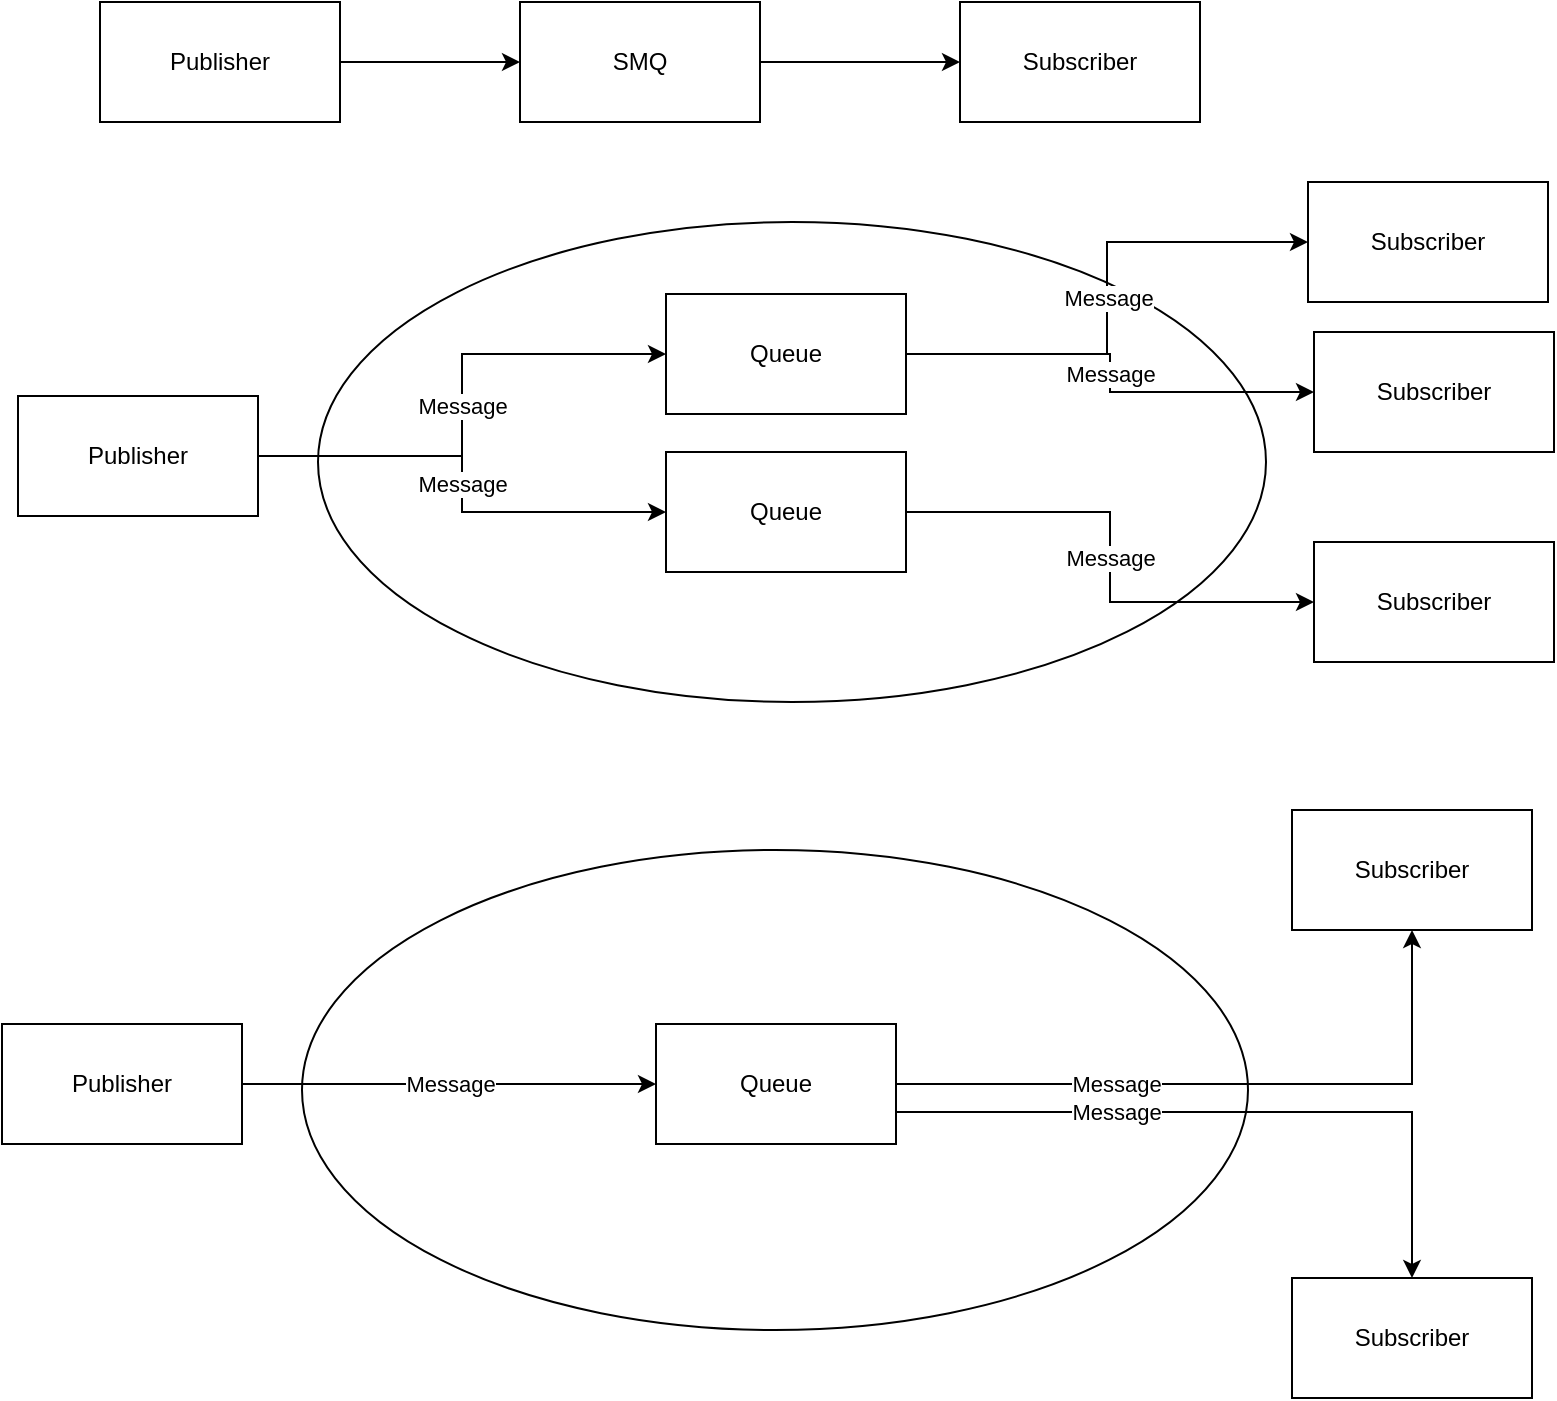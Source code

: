 <mxfile version="15.8.6" type="device" pages="3"><diagram id="CLcxoo_yzAUkmaJS9p16" name="Page-1"><mxGraphModel dx="1038" dy="600" grid="0" gridSize="10" guides="1" tooltips="1" connect="1" arrows="1" fold="1" page="1" pageScale="1" pageWidth="850" pageHeight="1100" math="0" shadow="0"><root><mxCell id="0"/><mxCell id="1" parent="0"/><mxCell id="dfvfJxSgrovaf8TtOWxT-4" style="edgeStyle=orthogonalEdgeStyle;rounded=0;orthogonalLoop=1;jettySize=auto;html=1;entryX=0;entryY=0.5;entryDx=0;entryDy=0;" parent="1" source="dfvfJxSgrovaf8TtOWxT-1" target="dfvfJxSgrovaf8TtOWxT-2" edge="1"><mxGeometry relative="1" as="geometry"/></mxCell><mxCell id="dfvfJxSgrovaf8TtOWxT-1" value="Publisher" style="rounded=0;whiteSpace=wrap;html=1;" parent="1" vertex="1"><mxGeometry x="80" y="200" width="120" height="60" as="geometry"/></mxCell><mxCell id="dfvfJxSgrovaf8TtOWxT-5" style="edgeStyle=orthogonalEdgeStyle;rounded=0;orthogonalLoop=1;jettySize=auto;html=1;" parent="1" source="dfvfJxSgrovaf8TtOWxT-2" target="dfvfJxSgrovaf8TtOWxT-3" edge="1"><mxGeometry relative="1" as="geometry"/></mxCell><mxCell id="dfvfJxSgrovaf8TtOWxT-2" value="SMQ" style="rounded=0;whiteSpace=wrap;html=1;" parent="1" vertex="1"><mxGeometry x="290" y="200" width="120" height="60" as="geometry"/></mxCell><mxCell id="dfvfJxSgrovaf8TtOWxT-3" value="Subscriber" style="rounded=0;whiteSpace=wrap;html=1;" parent="1" vertex="1"><mxGeometry x="510" y="200" width="120" height="60" as="geometry"/></mxCell><mxCell id="dfvfJxSgrovaf8TtOWxT-6" value="" style="ellipse;whiteSpace=wrap;html=1;" parent="1" vertex="1"><mxGeometry x="189" y="310" width="474" height="240" as="geometry"/></mxCell><mxCell id="dfvfJxSgrovaf8TtOWxT-18" value="Message" style="edgeStyle=orthogonalEdgeStyle;rounded=0;orthogonalLoop=1;jettySize=auto;html=1;" parent="1" source="dfvfJxSgrovaf8TtOWxT-9" target="dfvfJxSgrovaf8TtOWxT-15" edge="1"><mxGeometry relative="1" as="geometry"/></mxCell><mxCell id="dfvfJxSgrovaf8TtOWxT-19" value="Message" style="edgeStyle=orthogonalEdgeStyle;rounded=0;orthogonalLoop=1;jettySize=auto;html=1;" parent="1" source="dfvfJxSgrovaf8TtOWxT-9" target="dfvfJxSgrovaf8TtOWxT-14" edge="1"><mxGeometry relative="1" as="geometry"/></mxCell><mxCell id="dfvfJxSgrovaf8TtOWxT-9" value="Queue" style="rounded=0;whiteSpace=wrap;html=1;" parent="1" vertex="1"><mxGeometry x="363" y="346" width="120" height="60" as="geometry"/></mxCell><mxCell id="dfvfJxSgrovaf8TtOWxT-17" value="Message" style="edgeStyle=orthogonalEdgeStyle;rounded=0;orthogonalLoop=1;jettySize=auto;html=1;" parent="1" source="dfvfJxSgrovaf8TtOWxT-10" target="dfvfJxSgrovaf8TtOWxT-16" edge="1"><mxGeometry relative="1" as="geometry"/></mxCell><mxCell id="dfvfJxSgrovaf8TtOWxT-10" value="Queue" style="rounded=0;whiteSpace=wrap;html=1;" parent="1" vertex="1"><mxGeometry x="363" y="425" width="120" height="60" as="geometry"/></mxCell><mxCell id="dfvfJxSgrovaf8TtOWxT-12" value="Message" style="edgeStyle=orthogonalEdgeStyle;rounded=0;orthogonalLoop=1;jettySize=auto;html=1;" parent="1" source="dfvfJxSgrovaf8TtOWxT-11" target="dfvfJxSgrovaf8TtOWxT-10" edge="1"><mxGeometry relative="1" as="geometry"/></mxCell><mxCell id="dfvfJxSgrovaf8TtOWxT-13" value="Message" style="edgeStyle=orthogonalEdgeStyle;rounded=0;orthogonalLoop=1;jettySize=auto;html=1;" parent="1" source="dfvfJxSgrovaf8TtOWxT-11" target="dfvfJxSgrovaf8TtOWxT-9" edge="1"><mxGeometry relative="1" as="geometry"/></mxCell><mxCell id="dfvfJxSgrovaf8TtOWxT-11" value="Publisher" style="rounded=0;whiteSpace=wrap;html=1;" parent="1" vertex="1"><mxGeometry x="39" y="397" width="120" height="60" as="geometry"/></mxCell><mxCell id="dfvfJxSgrovaf8TtOWxT-14" value="Subscriber" style="rounded=0;whiteSpace=wrap;html=1;" parent="1" vertex="1"><mxGeometry x="684" y="290" width="120" height="60" as="geometry"/></mxCell><mxCell id="dfvfJxSgrovaf8TtOWxT-15" value="Subscriber" style="rounded=0;whiteSpace=wrap;html=1;" parent="1" vertex="1"><mxGeometry x="687" y="365" width="120" height="60" as="geometry"/></mxCell><mxCell id="dfvfJxSgrovaf8TtOWxT-16" value="Subscriber" style="rounded=0;whiteSpace=wrap;html=1;" parent="1" vertex="1"><mxGeometry x="687" y="470" width="120" height="60" as="geometry"/></mxCell><mxCell id="dfvfJxSgrovaf8TtOWxT-20" value="" style="ellipse;whiteSpace=wrap;html=1;" parent="1" vertex="1"><mxGeometry x="181" y="624" width="473" height="240" as="geometry"/></mxCell><mxCell id="dfvfJxSgrovaf8TtOWxT-22" value="Message" style="edgeStyle=orthogonalEdgeStyle;rounded=0;orthogonalLoop=1;jettySize=auto;html=1;" parent="1" source="dfvfJxSgrovaf8TtOWxT-23" target="dfvfJxSgrovaf8TtOWxT-29" edge="1"><mxGeometry x="-0.343" relative="1" as="geometry"><mxPoint as="offset"/></mxGeometry></mxCell><mxCell id="dfvfJxSgrovaf8TtOWxT-32" value="Message" style="edgeStyle=orthogonalEdgeStyle;rounded=0;orthogonalLoop=1;jettySize=auto;html=1;" parent="1" source="dfvfJxSgrovaf8TtOWxT-23" target="dfvfJxSgrovaf8TtOWxT-30" edge="1"><mxGeometry x="-0.355" relative="1" as="geometry"><Array as="points"><mxPoint x="736" y="755"/></Array><mxPoint as="offset"/></mxGeometry></mxCell><mxCell id="dfvfJxSgrovaf8TtOWxT-23" value="Queue" style="rounded=0;whiteSpace=wrap;html=1;" parent="1" vertex="1"><mxGeometry x="358" y="711" width="120" height="60" as="geometry"/></mxCell><mxCell id="dfvfJxSgrovaf8TtOWxT-27" value="Message" style="edgeStyle=orthogonalEdgeStyle;rounded=0;orthogonalLoop=1;jettySize=auto;html=1;" parent="1" source="dfvfJxSgrovaf8TtOWxT-28" target="dfvfJxSgrovaf8TtOWxT-23" edge="1"><mxGeometry relative="1" as="geometry"/></mxCell><mxCell id="dfvfJxSgrovaf8TtOWxT-28" value="Publisher" style="rounded=0;whiteSpace=wrap;html=1;" parent="1" vertex="1"><mxGeometry x="31" y="711" width="120" height="60" as="geometry"/></mxCell><mxCell id="dfvfJxSgrovaf8TtOWxT-29" value="Subscriber" style="rounded=0;whiteSpace=wrap;html=1;" parent="1" vertex="1"><mxGeometry x="676" y="604" width="120" height="60" as="geometry"/></mxCell><mxCell id="dfvfJxSgrovaf8TtOWxT-30" value="Subscriber" style="rounded=0;whiteSpace=wrap;html=1;" parent="1" vertex="1"><mxGeometry x="676" y="838" width="120" height="60" as="geometry"/></mxCell></root></mxGraphModel></diagram><diagram id="uAu2MZW4PCsKPSPZnbCU" name="Current situation"><mxGraphModel dx="1221" dy="706" grid="0" gridSize="10" guides="1" tooltips="1" connect="1" arrows="1" fold="1" page="1" pageScale="1" pageWidth="850" pageHeight="1100" math="0" shadow="0"><root><mxCell id="PnvNrFa7QQkglHCDryJq-0"/><mxCell id="PnvNrFa7QQkglHCDryJq-1" parent="PnvNrFa7QQkglHCDryJq-0"/><mxCell id="PnvNrFa7QQkglHCDryJq-3" value="" style="ellipse;whiteSpace=wrap;html=1;" vertex="1" parent="PnvNrFa7QQkglHCDryJq-1"><mxGeometry x="145" y="125" width="570" height="531" as="geometry"/></mxCell><mxCell id="PnvNrFa7QQkglHCDryJq-23" value="data" style="edgeStyle=none;rounded=0;orthogonalLoop=1;jettySize=auto;html=1;" edge="1" parent="PnvNrFa7QQkglHCDryJq-1" source="PnvNrFa7QQkglHCDryJq-2" target="PnvNrFa7QQkglHCDryJq-20"><mxGeometry relative="1" as="geometry"/></mxCell><mxCell id="PnvNrFa7QQkglHCDryJq-2" value="Project route calculation service" style="rounded=0;whiteSpace=wrap;html=1;" vertex="1" parent="PnvNrFa7QQkglHCDryJq-1"><mxGeometry x="165" y="355" width="120" height="60" as="geometry"/></mxCell><mxCell id="PnvNrFa7QQkglHCDryJq-5" value="ASP.NET app" style="text;html=1;strokeColor=none;fillColor=none;align=center;verticalAlign=middle;whiteSpace=wrap;rounded=0;" vertex="1" parent="PnvNrFa7QQkglHCDryJq-1"><mxGeometry x="640" y="295" width="60" height="30" as="geometry"/></mxCell><mxCell id="PnvNrFa7QQkglHCDryJq-14" value="rest request" style="edgeStyle=none;rounded=0;orthogonalLoop=1;jettySize=auto;html=1;" edge="1" parent="PnvNrFa7QQkglHCDryJq-1" source="PnvNrFa7QQkglHCDryJq-6" target="PnvNrFa7QQkglHCDryJq-11"><mxGeometry relative="1" as="geometry"/></mxCell><mxCell id="PnvNrFa7QQkglHCDryJq-15" style="edgeStyle=none;rounded=0;orthogonalLoop=1;jettySize=auto;html=1;" edge="1" parent="PnvNrFa7QQkglHCDryJq-1" source="PnvNrFa7QQkglHCDryJq-6" target="PnvNrFa7QQkglHCDryJq-12"><mxGeometry relative="1" as="geometry"/></mxCell><mxCell id="K_6vJHZOAdaU6vT9Fzqe-1" value="rest request" style="edgeLabel;html=1;align=center;verticalAlign=middle;resizable=0;points=[];" vertex="1" connectable="0" parent="PnvNrFa7QQkglHCDryJq-15"><mxGeometry x="-0.371" y="-1" relative="1" as="geometry"><mxPoint as="offset"/></mxGeometry></mxCell><mxCell id="PnvNrFa7QQkglHCDryJq-16" style="edgeStyle=none;rounded=0;orthogonalLoop=1;jettySize=auto;html=1;" edge="1" parent="PnvNrFa7QQkglHCDryJq-1" source="PnvNrFa7QQkglHCDryJq-6" target="PnvNrFa7QQkglHCDryJq-2"><mxGeometry relative="1" as="geometry"/></mxCell><mxCell id="K_6vJHZOAdaU6vT9Fzqe-2" value="rest request" style="edgeLabel;html=1;align=center;verticalAlign=middle;resizable=0;points=[];" vertex="1" connectable="0" parent="PnvNrFa7QQkglHCDryJq-16"><mxGeometry x="-0.177" y="-1" relative="1" as="geometry"><mxPoint as="offset"/></mxGeometry></mxCell><mxCell id="PnvNrFa7QQkglHCDryJq-6" value="Web client" style="rounded=0;whiteSpace=wrap;html=1;" vertex="1" parent="PnvNrFa7QQkglHCDryJq-1"><mxGeometry x="50" y="50" width="120" height="60" as="geometry"/></mxCell><mxCell id="PnvNrFa7QQkglHCDryJq-7" value="Database" style="rounded=0;whiteSpace=wrap;html=1;" vertex="1" parent="PnvNrFa7QQkglHCDryJq-1"><mxGeometry x="355" y="540" width="120" height="60" as="geometry"/></mxCell><mxCell id="PnvNrFa7QQkglHCDryJq-9" value="Accounting program" style="rounded=0;whiteSpace=wrap;html=1;" vertex="1" parent="PnvNrFa7QQkglHCDryJq-1"><mxGeometry x="420" y="40" width="120" height="60" as="geometry"/></mxCell><mxCell id="PnvNrFa7QQkglHCDryJq-10" value="&quot;Alps&quot; ferry system" style="rounded=0;whiteSpace=wrap;html=1;" vertex="1" parent="PnvNrFa7QQkglHCDryJq-1"><mxGeometry x="650" y="40" width="120" height="60" as="geometry"/></mxCell><mxCell id="PnvNrFa7QQkglHCDryJq-19" style="edgeStyle=none;rounded=0;orthogonalLoop=1;jettySize=auto;html=1;" edge="1" parent="PnvNrFa7QQkglHCDryJq-1" source="PnvNrFa7QQkglHCDryJq-11" target="PnvNrFa7QQkglHCDryJq-10"><mxGeometry relative="1" as="geometry"/></mxCell><mxCell id="K_6vJHZOAdaU6vT9Fzqe-0" value="rest request" style="edgeLabel;html=1;align=center;verticalAlign=middle;resizable=0;points=[];" vertex="1" connectable="0" parent="PnvNrFa7QQkglHCDryJq-19"><mxGeometry x="-0.448" y="-1" relative="1" as="geometry"><mxPoint x="1" as="offset"/></mxGeometry></mxCell><mxCell id="PnvNrFa7QQkglHCDryJq-22" value="data" style="edgeStyle=none;rounded=0;orthogonalLoop=1;jettySize=auto;html=1;" edge="1" parent="PnvNrFa7QQkglHCDryJq-1" source="PnvNrFa7QQkglHCDryJq-11" target="PnvNrFa7QQkglHCDryJq-20"><mxGeometry relative="1" as="geometry"/></mxCell><mxCell id="d0HrbE6mV0N2Pdz-JfCr-0" value="data" style="edgeStyle=none;rounded=0;orthogonalLoop=1;jettySize=auto;html=1;" edge="1" parent="PnvNrFa7QQkglHCDryJq-1" source="PnvNrFa7QQkglHCDryJq-11" target="PnvNrFa7QQkglHCDryJq-12"><mxGeometry relative="1" as="geometry"/></mxCell><mxCell id="PnvNrFa7QQkglHCDryJq-11" value="Ferry integration service" style="rounded=0;whiteSpace=wrap;html=1;" vertex="1" parent="PnvNrFa7QQkglHCDryJq-1"><mxGeometry x="540" y="360.5" width="120" height="60" as="geometry"/></mxCell><mxCell id="PnvNrFa7QQkglHCDryJq-18" value="rest request" style="edgeStyle=none;rounded=0;orthogonalLoop=1;jettySize=auto;html=1;" edge="1" parent="PnvNrFa7QQkglHCDryJq-1" source="PnvNrFa7QQkglHCDryJq-12" target="PnvNrFa7QQkglHCDryJq-9"><mxGeometry relative="1" as="geometry"/></mxCell><mxCell id="PnvNrFa7QQkglHCDryJq-25" style="edgeStyle=none;rounded=0;orthogonalLoop=1;jettySize=auto;html=1;" edge="1" parent="PnvNrFa7QQkglHCDryJq-1" source="PnvNrFa7QQkglHCDryJq-12" target="PnvNrFa7QQkglHCDryJq-20"><mxGeometry relative="1" as="geometry"/></mxCell><mxCell id="K_6vJHZOAdaU6vT9Fzqe-6" value="data" style="edgeLabel;html=1;align=center;verticalAlign=middle;resizable=0;points=[];" vertex="1" connectable="0" parent="PnvNrFa7QQkglHCDryJq-25"><mxGeometry x="-0.322" y="1" relative="1" as="geometry"><mxPoint as="offset"/></mxGeometry></mxCell><mxCell id="PnvNrFa7QQkglHCDryJq-12" value="Accounting integration service" style="rounded=0;whiteSpace=wrap;html=1;" vertex="1" parent="PnvNrFa7QQkglHCDryJq-1"><mxGeometry x="392" y="145" width="120" height="60" as="geometry"/></mxCell><mxCell id="PnvNrFa7QQkglHCDryJq-24" style="edgeStyle=none;rounded=0;orthogonalLoop=1;jettySize=auto;html=1;" edge="1" parent="PnvNrFa7QQkglHCDryJq-1" source="PnvNrFa7QQkglHCDryJq-20" target="PnvNrFa7QQkglHCDryJq-7"><mxGeometry relative="1" as="geometry"/></mxCell><mxCell id="K_6vJHZOAdaU6vT9Fzqe-3" value="data" style="edgeLabel;html=1;align=center;verticalAlign=middle;resizable=0;points=[];" vertex="1" connectable="0" parent="PnvNrFa7QQkglHCDryJq-24"><mxGeometry x="0.273" y="-2" relative="1" as="geometry"><mxPoint as="offset"/></mxGeometry></mxCell><mxCell id="PnvNrFa7QQkglHCDryJq-20" value="Database integration service" style="rounded=0;whiteSpace=wrap;html=1;" vertex="1" parent="PnvNrFa7QQkglHCDryJq-1"><mxGeometry x="355" y="360.5" width="120" height="60" as="geometry"/></mxCell></root></mxGraphModel></diagram><diagram name="Solution situation" id="Kli9Y_mqDRyygrHD7vKO"><mxGraphModel dx="1221" dy="706" grid="0" gridSize="10" guides="1" tooltips="1" connect="1" arrows="1" fold="1" page="1" pageScale="1" pageWidth="850" pageHeight="1100" math="0" shadow="0"><root><mxCell id="6KtGW9X5IeevJCGj2A__-0"/><mxCell id="6KtGW9X5IeevJCGj2A__-1" parent="6KtGW9X5IeevJCGj2A__-0"/><mxCell id="6KtGW9X5IeevJCGj2A__-24" value="" style="ellipse;whiteSpace=wrap;html=1;" vertex="1" parent="6KtGW9X5IeevJCGj2A__-1"><mxGeometry y="255" width="286" height="221" as="geometry"/></mxCell><mxCell id="6KtGW9X5IeevJCGj2A__-23" value="" style="ellipse;whiteSpace=wrap;html=1;" vertex="1" parent="6KtGW9X5IeevJCGj2A__-1"><mxGeometry x="298" y="397" width="286" height="221" as="geometry"/></mxCell><mxCell id="6KtGW9X5IeevJCGj2A__-22" value="" style="ellipse;whiteSpace=wrap;html=1;" vertex="1" parent="6KtGW9X5IeevJCGj2A__-1"><mxGeometry x="560" y="243" width="286" height="221" as="geometry"/></mxCell><mxCell id="6KtGW9X5IeevJCGj2A__-26" value="data" style="edgeStyle=none;rounded=0;orthogonalLoop=1;jettySize=auto;html=1;" edge="1" parent="6KtGW9X5IeevJCGj2A__-1" source="6KtGW9X5IeevJCGj2A__-5" target="6KtGW9X5IeevJCGj2A__-25"><mxGeometry relative="1" as="geometry"><mxPoint x="125" y="528" as="targetPoint"/></mxGeometry></mxCell><mxCell id="6KtGW9X5IeevJCGj2A__-5" value="Project route calculation service" style="rounded=0;whiteSpace=wrap;html=1;" vertex="1" parent="6KtGW9X5IeevJCGj2A__-1"><mxGeometry x="78" y="293" width="118" height="60" as="geometry"/></mxCell><mxCell id="rDR0tkw8BFOKauuOYa5H-9" style="edgeStyle=none;rounded=0;orthogonalLoop=1;jettySize=auto;html=1;" edge="1" parent="6KtGW9X5IeevJCGj2A__-1" source="6KtGW9X5IeevJCGj2A__-10" target="rDR0tkw8BFOKauuOYa5H-8"><mxGeometry relative="1" as="geometry"/></mxCell><mxCell id="6KtGW9X5IeevJCGj2A__-10" value="Web client" style="rounded=0;whiteSpace=wrap;html=1;" vertex="1" parent="6KtGW9X5IeevJCGj2A__-1"><mxGeometry x="58" y="31" width="120" height="60" as="geometry"/></mxCell><mxCell id="6KtGW9X5IeevJCGj2A__-11" value="Database" style="rounded=0;whiteSpace=wrap;html=1;" vertex="1" parent="6KtGW9X5IeevJCGj2A__-1"><mxGeometry x="381" y="546" width="120" height="60" as="geometry"/></mxCell><mxCell id="rDR0tkw8BFOKauuOYa5H-25" style="edgeStyle=none;rounded=0;orthogonalLoop=1;jettySize=auto;html=1;" edge="1" parent="6KtGW9X5IeevJCGj2A__-1" source="6KtGW9X5IeevJCGj2A__-12" target="6KtGW9X5IeevJCGj2A__-19"><mxGeometry relative="1" as="geometry"/></mxCell><mxCell id="6KtGW9X5IeevJCGj2A__-12" value="Accounting program" style="rounded=0;whiteSpace=wrap;html=1;" vertex="1" parent="6KtGW9X5IeevJCGj2A__-1"><mxGeometry x="168" y="568" width="120" height="60" as="geometry"/></mxCell><mxCell id="6KtGW9X5IeevJCGj2A__-13" value="&quot;Alps&quot; ferry system" style="rounded=0;whiteSpace=wrap;html=1;" vertex="1" parent="6KtGW9X5IeevJCGj2A__-1"><mxGeometry x="715" y="76" width="120" height="60" as="geometry"/></mxCell><mxCell id="6KtGW9X5IeevJCGj2A__-14" value="rest request" style="edgeStyle=none;rounded=0;orthogonalLoop=1;jettySize=auto;html=1;" edge="1" parent="6KtGW9X5IeevJCGj2A__-1" source="6KtGW9X5IeevJCGj2A__-16" target="6KtGW9X5IeevJCGj2A__-13"><mxGeometry relative="1" as="geometry"/></mxCell><mxCell id="6KtGW9X5IeevJCGj2A__-28" value="data" style="edgeStyle=none;rounded=0;orthogonalLoop=1;jettySize=auto;html=1;" edge="1" parent="6KtGW9X5IeevJCGj2A__-1" source="6KtGW9X5IeevJCGj2A__-16" target="6KtGW9X5IeevJCGj2A__-27"><mxGeometry relative="1" as="geometry"><mxPoint x="674" y="550" as="sourcePoint"/></mxGeometry></mxCell><mxCell id="6KtGW9X5IeevJCGj2A__-30" style="edgeStyle=none;rounded=0;orthogonalLoop=1;jettySize=auto;html=1;" edge="1" parent="6KtGW9X5IeevJCGj2A__-1" source="6KtGW9X5IeevJCGj2A__-16" target="6KtGW9X5IeevJCGj2A__-19"><mxGeometry relative="1" as="geometry"/></mxCell><mxCell id="rDR0tkw8BFOKauuOYa5H-28" value="graphql request" style="edgeLabel;html=1;align=center;verticalAlign=middle;resizable=0;points=[];" vertex="1" connectable="0" parent="6KtGW9X5IeevJCGj2A__-30"><mxGeometry x="0.245" y="-1" relative="1" as="geometry"><mxPoint as="offset"/></mxGeometry></mxCell><mxCell id="rDR0tkw8BFOKauuOYa5H-22" value="rest request" style="edgeStyle=none;rounded=0;orthogonalLoop=1;jettySize=auto;html=1;" edge="1" parent="6KtGW9X5IeevJCGj2A__-1" source="6KtGW9X5IeevJCGj2A__-16" target="rDR0tkw8BFOKauuOYa5H-6"><mxGeometry relative="1" as="geometry"/></mxCell><mxCell id="6KtGW9X5IeevJCGj2A__-16" value="Ferry integration service" style="rounded=0;whiteSpace=wrap;html=1;" vertex="1" parent="6KtGW9X5IeevJCGj2A__-1"><mxGeometry x="657" y="281" width="120" height="60" as="geometry"/></mxCell><mxCell id="6KtGW9X5IeevJCGj2A__-17" value="information" style="edgeStyle=none;rounded=0;orthogonalLoop=1;jettySize=auto;html=1;" edge="1" parent="6KtGW9X5IeevJCGj2A__-1" source="6KtGW9X5IeevJCGj2A__-19" target="6KtGW9X5IeevJCGj2A__-12"><mxGeometry relative="1" as="geometry"/></mxCell><mxCell id="6KtGW9X5IeevJCGj2A__-18" value="data" style="edgeStyle=none;rounded=0;orthogonalLoop=1;jettySize=auto;html=1;" edge="1" parent="6KtGW9X5IeevJCGj2A__-1" source="6KtGW9X5IeevJCGj2A__-19" target="6KtGW9X5IeevJCGj2A__-11"><mxGeometry relative="1" as="geometry"/></mxCell><mxCell id="6KtGW9X5IeevJCGj2A__-19" value="Accounting integration service" style="rounded=0;whiteSpace=wrap;html=1;" vertex="1" parent="6KtGW9X5IeevJCGj2A__-1"><mxGeometry x="371" y="464" width="120" height="60" as="geometry"/></mxCell><mxCell id="6KtGW9X5IeevJCGj2A__-25" value="Database" style="rounded=0;whiteSpace=wrap;html=1;" vertex="1" parent="6KtGW9X5IeevJCGj2A__-1"><mxGeometry x="78" y="395" width="120" height="60" as="geometry"/></mxCell><mxCell id="6KtGW9X5IeevJCGj2A__-27" value="Database" style="rounded=0;whiteSpace=wrap;html=1;" vertex="1" parent="6KtGW9X5IeevJCGj2A__-1"><mxGeometry x="657" y="385" width="120" height="60" as="geometry"/></mxCell><mxCell id="rDR0tkw8BFOKauuOYa5H-0" value="" style="ellipse;whiteSpace=wrap;html=1;" vertex="1" parent="6KtGW9X5IeevJCGj2A__-1"><mxGeometry x="288" y="133" width="265" height="239" as="geometry"/></mxCell><mxCell id="rDR0tkw8BFOKauuOYa5H-1" value="Rabbit mq message broker" style="text;html=1;strokeColor=none;fillColor=none;align=center;verticalAlign=middle;whiteSpace=wrap;rounded=0;" vertex="1" parent="6KtGW9X5IeevJCGj2A__-1"><mxGeometry x="305" y="229" width="60" height="30" as="geometry"/></mxCell><mxCell id="rDR0tkw8BFOKauuOYa5H-2" value="Project route calculation service" style="text;html=1;strokeColor=none;fillColor=none;align=center;verticalAlign=middle;whiteSpace=wrap;rounded=0;" vertex="1" parent="6KtGW9X5IeevJCGj2A__-1"><mxGeometry x="14" y="341" width="60" height="30" as="geometry"/></mxCell><mxCell id="rDR0tkw8BFOKauuOYa5H-3" value="Accounting integration service" style="text;html=1;strokeColor=none;fillColor=none;align=center;verticalAlign=middle;whiteSpace=wrap;rounded=0;" vertex="1" parent="6KtGW9X5IeevJCGj2A__-1"><mxGeometry x="431" y="415" width="60" height="30" as="geometry"/></mxCell><mxCell id="rDR0tkw8BFOKauuOYa5H-5" value="Ferry integration service" style="text;html=1;strokeColor=none;fillColor=none;align=center;verticalAlign=middle;whiteSpace=wrap;rounded=0;" vertex="1" parent="6KtGW9X5IeevJCGj2A__-1"><mxGeometry x="584" y="303" width="60" height="30" as="geometry"/></mxCell><mxCell id="rDR0tkw8BFOKauuOYa5H-6" value="&quot;Trio&quot; ferry system" style="rounded=0;whiteSpace=wrap;html=1;" vertex="1" parent="6KtGW9X5IeevJCGj2A__-1"><mxGeometry x="553" y="47" width="120" height="60" as="geometry"/></mxCell><mxCell id="rDR0tkw8BFOKauuOYa5H-11" style="edgeStyle=none;rounded=0;orthogonalLoop=1;jettySize=auto;html=1;" edge="1" parent="6KtGW9X5IeevJCGj2A__-1" source="rDR0tkw8BFOKauuOYa5H-8" target="6KtGW9X5IeevJCGj2A__-16"><mxGeometry relative="1" as="geometry"/></mxCell><mxCell id="rDR0tkw8BFOKauuOYa5H-26" value="graphql request" style="edgeLabel;html=1;align=center;verticalAlign=middle;resizable=0;points=[];" vertex="1" connectable="0" parent="rDR0tkw8BFOKauuOYa5H-11"><mxGeometry x="-0.222" y="2" relative="1" as="geometry"><mxPoint as="offset"/></mxGeometry></mxCell><mxCell id="rDR0tkw8BFOKauuOYa5H-14" value="graphql&amp;nbsp; request" style="edgeStyle=none;rounded=0;orthogonalLoop=1;jettySize=auto;html=1;" edge="1" parent="6KtGW9X5IeevJCGj2A__-1" source="rDR0tkw8BFOKauuOYa5H-8" target="6KtGW9X5IeevJCGj2A__-10"><mxGeometry relative="1" as="geometry"/></mxCell><mxCell id="rDR0tkw8BFOKauuOYa5H-16" style="edgeStyle=none;rounded=0;orthogonalLoop=1;jettySize=auto;html=1;" edge="1" parent="6KtGW9X5IeevJCGj2A__-1" source="rDR0tkw8BFOKauuOYa5H-8" target="rDR0tkw8BFOKauuOYa5H-15"><mxGeometry relative="1" as="geometry"/></mxCell><mxCell id="rDR0tkw8BFOKauuOYa5H-27" value="graphql request" style="edgeStyle=none;rounded=0;orthogonalLoop=1;jettySize=auto;html=1;" edge="1" parent="6KtGW9X5IeevJCGj2A__-1" source="rDR0tkw8BFOKauuOYa5H-8" target="6KtGW9X5IeevJCGj2A__-19"><mxGeometry x="-0.29" relative="1" as="geometry"><Array as="points"><mxPoint x="186" y="185"/></Array><mxPoint as="offset"/></mxGeometry></mxCell><mxCell id="rDR0tkw8BFOKauuOYa5H-30" style="edgeStyle=none;rounded=0;orthogonalLoop=1;jettySize=auto;html=1;" edge="1" parent="6KtGW9X5IeevJCGj2A__-1" source="rDR0tkw8BFOKauuOYa5H-8" target="6KtGW9X5IeevJCGj2A__-5"><mxGeometry relative="1" as="geometry"/></mxCell><mxCell id="rDR0tkw8BFOKauuOYa5H-31" value="rest request" style="edgeLabel;html=1;align=center;verticalAlign=middle;resizable=0;points=[];" vertex="1" connectable="0" parent="rDR0tkw8BFOKauuOYa5H-30"><mxGeometry x="-0.214" relative="1" as="geometry"><mxPoint x="-14" y="-3" as="offset"/></mxGeometry></mxCell><mxCell id="rDR0tkw8BFOKauuOYa5H-8" value="Graphql gateway service" style="rounded=0;whiteSpace=wrap;html=1;" vertex="1" parent="6KtGW9X5IeevJCGj2A__-1"><mxGeometry x="353" y="31" width="120" height="60" as="geometry"/></mxCell><mxCell id="rDR0tkw8BFOKauuOYa5H-17" value="event" style="edgeStyle=none;rounded=0;orthogonalLoop=1;jettySize=auto;html=1;" edge="1" parent="6KtGW9X5IeevJCGj2A__-1" source="rDR0tkw8BFOKauuOYa5H-15" target="rDR0tkw8BFOKauuOYa5H-8"><mxGeometry relative="1" as="geometry"/></mxCell><mxCell id="rDR0tkw8BFOKauuOYa5H-19" style="edgeStyle=none;rounded=0;orthogonalLoop=1;jettySize=auto;html=1;" edge="1" parent="6KtGW9X5IeevJCGj2A__-1" source="rDR0tkw8BFOKauuOYa5H-15" target="6KtGW9X5IeevJCGj2A__-5"><mxGeometry relative="1" as="geometry"/></mxCell><mxCell id="rDR0tkw8BFOKauuOYa5H-20" value="event" style="edgeStyle=none;rounded=0;orthogonalLoop=1;jettySize=auto;html=1;" edge="1" parent="6KtGW9X5IeevJCGj2A__-1" source="rDR0tkw8BFOKauuOYa5H-15" target="6KtGW9X5IeevJCGj2A__-19"><mxGeometry relative="1" as="geometry"/></mxCell><mxCell id="rDR0tkw8BFOKauuOYa5H-24" style="edgeStyle=none;rounded=0;orthogonalLoop=1;jettySize=auto;html=1;" edge="1" parent="6KtGW9X5IeevJCGj2A__-1" source="rDR0tkw8BFOKauuOYa5H-15" target="6KtGW9X5IeevJCGj2A__-16"><mxGeometry relative="1" as="geometry"/></mxCell><mxCell id="rDR0tkw8BFOKauuOYa5H-15" value="Message broker" style="rounded=0;whiteSpace=wrap;html=1;" vertex="1" parent="6KtGW9X5IeevJCGj2A__-1"><mxGeometry x="371" y="210" width="120" height="60" as="geometry"/></mxCell><mxCell id="rDR0tkw8BFOKauuOYa5H-18" value="event" style="edgeStyle=none;rounded=0;orthogonalLoop=1;jettySize=auto;html=1;" edge="1" parent="6KtGW9X5IeevJCGj2A__-1" source="6KtGW9X5IeevJCGj2A__-5" target="rDR0tkw8BFOKauuOYa5H-15"><mxGeometry relative="1" as="geometry"/></mxCell><mxCell id="rDR0tkw8BFOKauuOYa5H-23" value="event" style="edgeStyle=none;rounded=0;orthogonalLoop=1;jettySize=auto;html=1;" edge="1" parent="6KtGW9X5IeevJCGj2A__-1" source="6KtGW9X5IeevJCGj2A__-16" target="rDR0tkw8BFOKauuOYa5H-15"><mxGeometry relative="1" as="geometry"/></mxCell></root></mxGraphModel></diagram></mxfile>